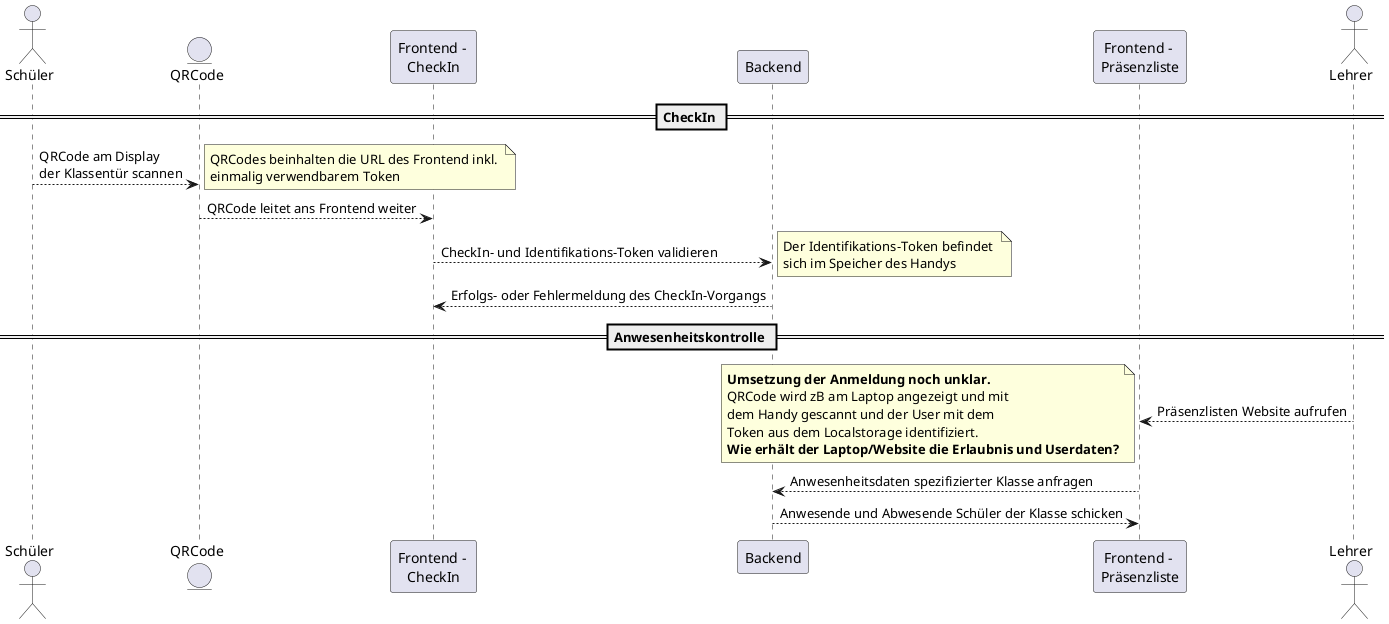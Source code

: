 @startuml

actor "Schüler" as pupil order 10
actor "Lehrer" as teacher order 100

entity QRCode as qr order 20
participant "Frontend - \nCheckIn" as checkin order 30
participant "Backend" as backend order 40
participant "Frontend - \nPräsenzliste" as presencelist order 50

== CheckIn ==
pupil --> qr : QRCode am Display \nder Klassentür scannen
note right: QRCodes beinhalten die URL des Frontend inkl. \neinmalig verwendbarem Token

qr --> checkin : QRCode leitet ans Frontend weiter
checkin --> backend : CheckIn- und Identifikations-Token validieren
note right: Der Identifikations-Token befindet \nsich im Speicher des Handys

backend --> checkin : Erfolgs- oder Fehlermeldung des CheckIn-Vorgangs

== Anwesenheitskontrolle ==
teacher --> presencelist : Präsenzlisten Website aufrufen
note left: **Umsetzung der Anmeldung noch unklar.** \nQRCode wird zB am Laptop angezeigt und mit \ndem Handy gescannt und der User mit dem \nToken aus dem Localstorage identifiziert. \n**Wie erhält der Laptop/Website die Erlaubnis und Userdaten?**

presencelist --> backend : Anwesenheitsdaten spezifizierter Klasse anfragen
backend --> presencelist : Anwesende und Abwesende Schüler der Klasse schicken
@enduml